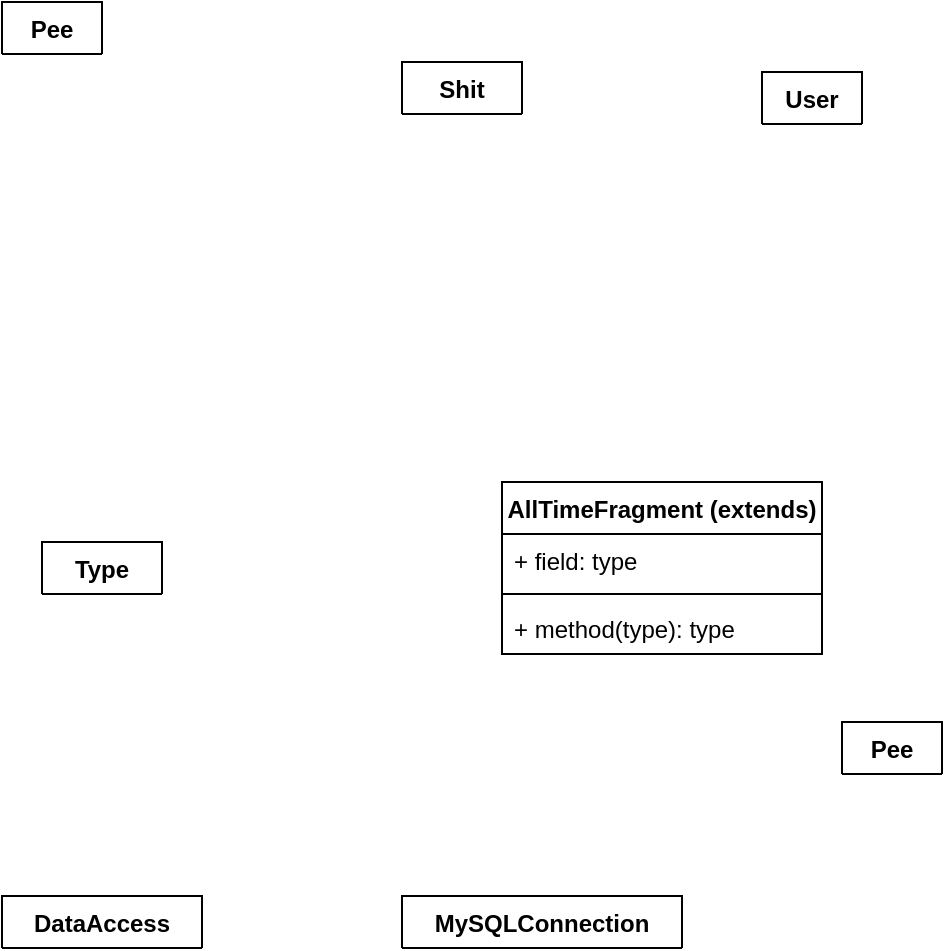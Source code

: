 <mxfile version="14.8.3" type="github">
  <diagram id="NWYkFUK9LSVxFtsLqtCG" name="Page-1">
    <mxGraphModel dx="487" dy="234" grid="1" gridSize="10" guides="1" tooltips="1" connect="1" arrows="1" fold="1" page="1" pageScale="1" pageWidth="827" pageHeight="1169" math="0" shadow="0">
      <root>
        <mxCell id="0" />
        <mxCell id="1" parent="0" />
        <mxCell id="OrH7R6QqTdeNsJV3QqQG-1" value="Pee" style="swimlane;fontStyle=1;align=center;verticalAlign=top;childLayout=stackLayout;horizontal=1;startSize=26;horizontalStack=0;resizeParent=1;resizeParentMax=0;resizeLast=0;collapsible=1;marginBottom=0;" parent="1" vertex="1" collapsed="1">
          <mxGeometry x="590" y="430" width="50" height="26" as="geometry">
            <mxRectangle x="590" y="430" width="190" height="270" as="alternateBounds" />
          </mxGeometry>
        </mxCell>
        <mxCell id="OrH7R6QqTdeNsJV3QqQG-2" value="+ pid: String&#xa;+amount: String&#xa;+date: String&#xa;+uid: String&#xa;&#xa;&#xa;" style="text;strokeColor=none;fillColor=none;align=left;verticalAlign=top;spacingLeft=4;spacingRight=4;overflow=hidden;rotatable=0;points=[[0,0.5],[1,0.5]];portConstraint=eastwest;" parent="OrH7R6QqTdeNsJV3QqQG-1" vertex="1">
          <mxGeometry y="26" width="50" height="64" as="geometry" />
        </mxCell>
        <mxCell id="OrH7R6QqTdeNsJV3QqQG-3" value="" style="line;strokeWidth=1;fillColor=none;align=left;verticalAlign=middle;spacingTop=-1;spacingLeft=3;spacingRight=3;rotatable=0;labelPosition=right;points=[];portConstraint=eastwest;" parent="OrH7R6QqTdeNsJV3QqQG-1" vertex="1">
          <mxGeometry y="90" width="50" height="20" as="geometry" />
        </mxCell>
        <mxCell id="OrH7R6QqTdeNsJV3QqQG-4" value="+Pee (pid, amount, date, uid):&#xa;+getPid():String&#xa;+setPid(pid):void&#xa;+getAmount():String&#xa;+setAmount(amount):void&#xa;+getDate():String&#xa;+setDate(date):void&#xa;+getUid():String&#xa;+setUid(uid):void&#xa;+getType():int&#xa;&#xa;" style="text;strokeColor=none;fillColor=none;align=left;verticalAlign=top;spacingLeft=4;spacingRight=4;overflow=hidden;rotatable=0;points=[[0,0.5],[1,0.5]];portConstraint=eastwest;" parent="OrH7R6QqTdeNsJV3QqQG-1" vertex="1">
          <mxGeometry y="110" width="50" height="160" as="geometry" />
        </mxCell>
        <mxCell id="OrH7R6QqTdeNsJV3QqQG-10" value="Shit" style="swimlane;fontStyle=1;align=center;verticalAlign=top;childLayout=stackLayout;horizontal=1;startSize=26;horizontalStack=0;resizeParent=1;resizeParentMax=0;resizeLast=0;collapsible=1;marginBottom=0;" parent="1" vertex="1" collapsed="1">
          <mxGeometry x="370" y="100" width="60" height="26" as="geometry">
            <mxRectangle x="370" y="100" width="170" height="260" as="alternateBounds" />
          </mxGeometry>
        </mxCell>
        <mxCell id="OrH7R6QqTdeNsJV3QqQG-11" value="+sid:String&#xa;+amount:String&#xa;+date:String&#xa;+uid:String" style="text;strokeColor=none;fillColor=none;align=left;verticalAlign=top;spacingLeft=4;spacingRight=4;overflow=hidden;rotatable=0;points=[[0,0.5],[1,0.5]];portConstraint=eastwest;" parent="OrH7R6QqTdeNsJV3QqQG-10" vertex="1">
          <mxGeometry y="26" width="60" height="64" as="geometry" />
        </mxCell>
        <mxCell id="OrH7R6QqTdeNsJV3QqQG-12" value="" style="line;strokeWidth=1;fillColor=none;align=left;verticalAlign=middle;spacingTop=-1;spacingLeft=3;spacingRight=3;rotatable=0;labelPosition=right;points=[];portConstraint=eastwest;" parent="OrH7R6QqTdeNsJV3QqQG-10" vertex="1">
          <mxGeometry y="90" width="60" height="8" as="geometry" />
        </mxCell>
        <mxCell id="OrH7R6QqTdeNsJV3QqQG-13" value="+Shit(sid, amount, date, uid):&#xa;+getSid():String&#xa;+setSid(sid):void&#xa;+getAmount():String&#xa;+setAmount(amount):void&#xa;+getDate():String&#xa;+setDate(date):void&#xa;+getUid():String&#xa;+setUid(uid):void&#xa;+getType():int&#xa;&#xa;" style="text;strokeColor=none;fillColor=none;align=left;verticalAlign=top;spacingLeft=4;spacingRight=4;overflow=hidden;rotatable=0;points=[[0,0.5],[1,0.5]];portConstraint=eastwest;" parent="OrH7R6QqTdeNsJV3QqQG-10" vertex="1">
          <mxGeometry y="98" width="60" height="162" as="geometry" />
        </mxCell>
        <mxCell id="OrH7R6QqTdeNsJV3QqQG-18" value="Pee" style="swimlane;fontStyle=1;align=center;verticalAlign=top;childLayout=stackLayout;horizontal=1;startSize=26;horizontalStack=0;resizeParent=1;resizeParentMax=0;resizeLast=0;collapsible=1;marginBottom=0;" parent="1" vertex="1" collapsed="1">
          <mxGeometry x="170" y="70" width="50" height="26" as="geometry">
            <mxRectangle x="170" y="70" width="190" height="260" as="alternateBounds" />
          </mxGeometry>
        </mxCell>
        <mxCell id="OrH7R6QqTdeNsJV3QqQG-19" value="+ wid: String&#xa;+amount: String&#xa;+date: String&#xa;+uid: String&#xa;&#xa;&#xa;" style="text;strokeColor=none;fillColor=none;align=left;verticalAlign=top;spacingLeft=4;spacingRight=4;overflow=hidden;rotatable=0;points=[[0,0.5],[1,0.5]];portConstraint=eastwest;" parent="OrH7R6QqTdeNsJV3QqQG-18" vertex="1">
          <mxGeometry y="26" width="50" height="64" as="geometry" />
        </mxCell>
        <mxCell id="OrH7R6QqTdeNsJV3QqQG-20" value="" style="line;strokeWidth=1;fillColor=none;align=left;verticalAlign=middle;spacingTop=-1;spacingLeft=3;spacingRight=3;rotatable=0;labelPosition=right;points=[];portConstraint=eastwest;" parent="OrH7R6QqTdeNsJV3QqQG-18" vertex="1">
          <mxGeometry y="90" width="50" height="10" as="geometry" />
        </mxCell>
        <mxCell id="OrH7R6QqTdeNsJV3QqQG-21" value="+Water(wid, amount, date, uid):&#xa;+getWid():String&#xa;+setWid(wid):void&#xa;+getAmount():String&#xa;+setAmount(amount):void&#xa;+getDate():String&#xa;+setDate(date):void&#xa;+getUid():String&#xa;+setUid(uid):void&#xa;+getType():int&#xa;&#xa;" style="text;strokeColor=none;fillColor=none;align=left;verticalAlign=top;spacingLeft=4;spacingRight=4;overflow=hidden;rotatable=0;points=[[0,0.5],[1,0.5]];portConstraint=eastwest;" parent="OrH7R6QqTdeNsJV3QqQG-18" vertex="1">
          <mxGeometry y="100" width="50" height="160" as="geometry" />
        </mxCell>
        <mxCell id="OrH7R6QqTdeNsJV3QqQG-26" value="Type" style="swimlane;fontStyle=1;align=center;verticalAlign=top;childLayout=stackLayout;horizontal=1;startSize=26;horizontalStack=0;resizeParent=1;resizeParentMax=0;resizeLast=0;collapsible=1;marginBottom=0;" parent="1" vertex="1" collapsed="1">
          <mxGeometry x="190" y="340" width="60" height="26" as="geometry">
            <mxRectangle x="190" y="340" width="160" height="126" as="alternateBounds" />
          </mxGeometry>
        </mxCell>
        <mxCell id="OrH7R6QqTdeNsJV3QqQG-27" value="+TYPE_WATER &#xa;+int TYPE_PEE&#xa;+int TYPE_SHIT" style="text;strokeColor=none;fillColor=none;align=left;verticalAlign=top;spacingLeft=4;spacingRight=4;overflow=hidden;rotatable=0;points=[[0,0.5],[1,0.5]];portConstraint=eastwest;" parent="OrH7R6QqTdeNsJV3QqQG-26" vertex="1">
          <mxGeometry y="26" width="60" height="54" as="geometry" />
        </mxCell>
        <mxCell id="OrH7R6QqTdeNsJV3QqQG-28" value="" style="line;strokeWidth=1;fillColor=none;align=left;verticalAlign=middle;spacingTop=-1;spacingLeft=3;spacingRight=3;rotatable=0;labelPosition=right;points=[];portConstraint=eastwest;" parent="OrH7R6QqTdeNsJV3QqQG-26" vertex="1">
          <mxGeometry y="80" width="60" height="20" as="geometry" />
        </mxCell>
        <mxCell id="OrH7R6QqTdeNsJV3QqQG-29" value="+getType():int" style="text;strokeColor=none;fillColor=none;align=left;verticalAlign=top;spacingLeft=4;spacingRight=4;overflow=hidden;rotatable=0;points=[[0,0.5],[1,0.5]];portConstraint=eastwest;" parent="OrH7R6QqTdeNsJV3QqQG-26" vertex="1">
          <mxGeometry y="100" width="60" height="26" as="geometry" />
        </mxCell>
        <mxCell id="OrH7R6QqTdeNsJV3QqQG-30" value="User" style="swimlane;fontStyle=1;align=center;verticalAlign=top;childLayout=stackLayout;horizontal=1;startSize=26;horizontalStack=0;resizeParent=1;resizeParentMax=0;resizeLast=0;collapsible=1;marginBottom=0;" parent="1" vertex="1" collapsed="1">
          <mxGeometry x="550" y="105" width="50" height="26" as="geometry">
            <mxRectangle x="550" y="105" width="250" height="250" as="alternateBounds" />
          </mxGeometry>
        </mxCell>
        <mxCell id="OrH7R6QqTdeNsJV3QqQG-31" value="+uid: String&#xa;+firstname: String&#xa;+lastname: String &#xa;+birth: String" style="text;strokeColor=none;fillColor=none;align=left;verticalAlign=top;spacingLeft=4;spacingRight=4;overflow=hidden;rotatable=0;points=[[0,0.5],[1,0.5]];portConstraint=eastwest;" parent="OrH7R6QqTdeNsJV3QqQG-30" vertex="1">
          <mxGeometry y="26" width="50" height="64" as="geometry" />
        </mxCell>
        <mxCell id="OrH7R6QqTdeNsJV3QqQG-32" value="" style="line;strokeWidth=1;fillColor=none;align=left;verticalAlign=middle;spacingTop=-1;spacingLeft=3;spacingRight=3;rotatable=0;labelPosition=right;points=[];portConstraint=eastwest;" parent="OrH7R6QqTdeNsJV3QqQG-30" vertex="1">
          <mxGeometry y="90" width="50" height="20" as="geometry" />
        </mxCell>
        <mxCell id="OrH7R6QqTdeNsJV3QqQG-33" value="+User (uid, firstname, lastname, birth):&#xa;+getUid():String&#xa;+setUid(uid):void&#xa;+getFirstname():String&#xa;+setFirstname(firstname):void&#xa;+getLastname():String&#xa;+setLastname(lastname):void&#xa;+getBirth():String&#xa;+setBirth(birth):void&#xa;" style="text;strokeColor=none;fillColor=none;align=left;verticalAlign=top;spacingLeft=4;spacingRight=4;overflow=hidden;rotatable=0;points=[[0,0.5],[1,0.5]];portConstraint=eastwest;" parent="OrH7R6QqTdeNsJV3QqQG-30" vertex="1">
          <mxGeometry y="110" width="50" height="140" as="geometry" />
        </mxCell>
        <mxCell id="OrH7R6QqTdeNsJV3QqQG-38" value="DataAccess" style="swimlane;fontStyle=1;align=center;verticalAlign=top;childLayout=stackLayout;horizontal=1;startSize=26;horizontalStack=0;resizeParent=1;resizeParentMax=0;resizeLast=0;collapsible=1;marginBottom=0;" parent="1" vertex="1" collapsed="1">
          <mxGeometry x="170" y="517" width="100" height="26" as="geometry">
            <mxRectangle x="170" y="517" width="170" height="136" as="alternateBounds" />
          </mxGeometry>
        </mxCell>
        <mxCell id="OrH7R6QqTdeNsJV3QqQG-41" value="+DataAccess():&#xa;+getWater(user):Water&#xa;+setWater(user, water):boolean&#xa;+getPee(user):Pee&#xa;+setPee(user, pee):boolean&#xa;+getShit(user):Shit&#xa;+setShit(user, shit):boolean&#xa;" style="text;strokeColor=none;fillColor=none;align=left;verticalAlign=top;spacingLeft=4;spacingRight=4;overflow=hidden;rotatable=0;points=[[0,0.5],[1,0.5]];portConstraint=eastwest;" parent="OrH7R6QqTdeNsJV3QqQG-38" vertex="1">
          <mxGeometry y="26" width="100" height="110" as="geometry" />
        </mxCell>
        <mxCell id="OrH7R6QqTdeNsJV3QqQG-42" value="MySQLConnection" style="swimlane;fontStyle=1;align=center;verticalAlign=top;childLayout=stackLayout;horizontal=1;startSize=26;horizontalStack=0;resizeParent=1;resizeParentMax=0;resizeLast=0;collapsible=1;marginBottom=0;" parent="1" vertex="1" collapsed="1">
          <mxGeometry x="370" y="517" width="140" height="26" as="geometry">
            <mxRectangle x="370" y="517" width="160" height="150" as="alternateBounds" />
          </mxGeometry>
        </mxCell>
        <mxCell id="OrH7R6QqTdeNsJV3QqQG-43" value="+host: String&#xa;+port: String &#xa;+db: String &#xa;+username: String &#xa;+password: String" style="text;strokeColor=none;fillColor=none;align=left;verticalAlign=top;spacingLeft=4;spacingRight=4;overflow=hidden;rotatable=0;points=[[0,0.5],[1,0.5]];portConstraint=eastwest;" parent="OrH7R6QqTdeNsJV3QqQG-42" vertex="1">
          <mxGeometry y="26" width="140" height="74" as="geometry" />
        </mxCell>
        <mxCell id="OrH7R6QqTdeNsJV3QqQG-44" value="" style="line;strokeWidth=1;fillColor=none;align=left;verticalAlign=middle;spacingTop=-1;spacingLeft=3;spacingRight=3;rotatable=0;labelPosition=right;points=[];portConstraint=eastwest;" parent="OrH7R6QqTdeNsJV3QqQG-42" vertex="1">
          <mxGeometry y="100" width="140" height="8" as="geometry" />
        </mxCell>
        <mxCell id="OrH7R6QqTdeNsJV3QqQG-45" value="+startConnection():&#xa;+closeConnection():void" style="text;strokeColor=none;fillColor=none;align=left;verticalAlign=top;spacingLeft=4;spacingRight=4;overflow=hidden;rotatable=0;points=[[0,0.5],[1,0.5]];portConstraint=eastwest;" parent="OrH7R6QqTdeNsJV3QqQG-42" vertex="1">
          <mxGeometry y="108" width="140" height="42" as="geometry" />
        </mxCell>
        <mxCell id="2PlR7ptEfi9enpRTqfxQ-1" value="AllTimeFragment (extends)" style="swimlane;fontStyle=1;align=center;verticalAlign=top;childLayout=stackLayout;horizontal=1;startSize=26;horizontalStack=0;resizeParent=1;resizeParentMax=0;resizeLast=0;collapsible=1;marginBottom=0;" vertex="1" parent="1">
          <mxGeometry x="420" y="310" width="160" height="86" as="geometry" />
        </mxCell>
        <mxCell id="2PlR7ptEfi9enpRTqfxQ-2" value="+ field: type" style="text;strokeColor=none;fillColor=none;align=left;verticalAlign=top;spacingLeft=4;spacingRight=4;overflow=hidden;rotatable=0;points=[[0,0.5],[1,0.5]];portConstraint=eastwest;" vertex="1" parent="2PlR7ptEfi9enpRTqfxQ-1">
          <mxGeometry y="26" width="160" height="26" as="geometry" />
        </mxCell>
        <mxCell id="2PlR7ptEfi9enpRTqfxQ-3" value="" style="line;strokeWidth=1;fillColor=none;align=left;verticalAlign=middle;spacingTop=-1;spacingLeft=3;spacingRight=3;rotatable=0;labelPosition=right;points=[];portConstraint=eastwest;" vertex="1" parent="2PlR7ptEfi9enpRTqfxQ-1">
          <mxGeometry y="52" width="160" height="8" as="geometry" />
        </mxCell>
        <mxCell id="2PlR7ptEfi9enpRTqfxQ-4" value="+ method(type): type" style="text;strokeColor=none;fillColor=none;align=left;verticalAlign=top;spacingLeft=4;spacingRight=4;overflow=hidden;rotatable=0;points=[[0,0.5],[1,0.5]];portConstraint=eastwest;" vertex="1" parent="2PlR7ptEfi9enpRTqfxQ-1">
          <mxGeometry y="60" width="160" height="26" as="geometry" />
        </mxCell>
      </root>
    </mxGraphModel>
  </diagram>
</mxfile>
